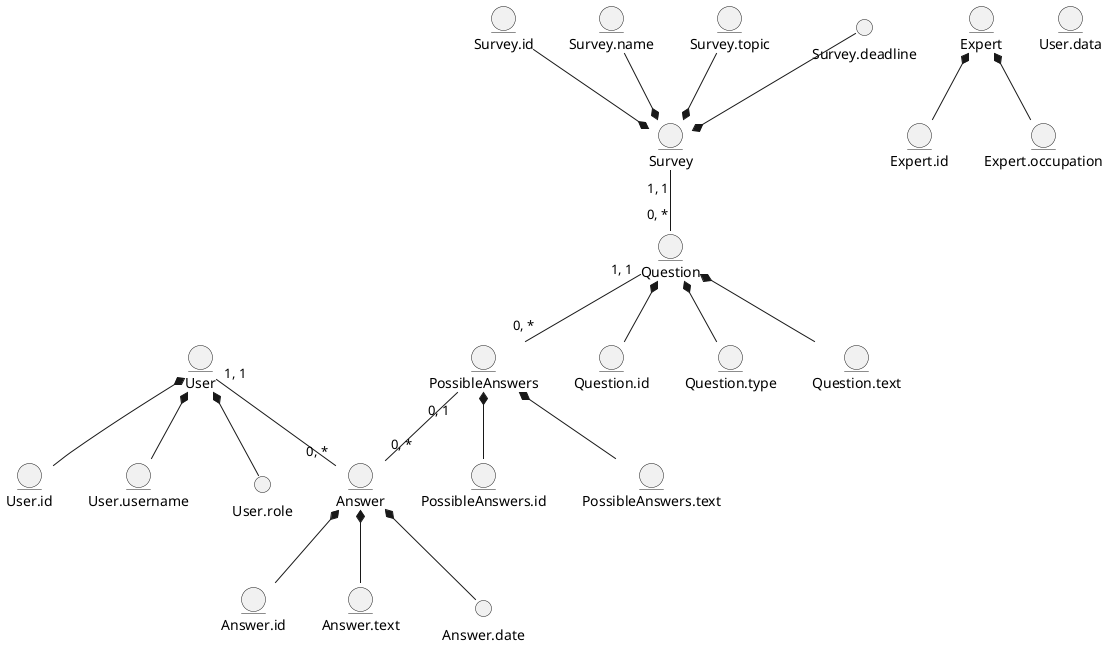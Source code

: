 @startuml
entity User
  entity User.id
  entity User.username
  entity User.data

  entity Expert
  entity Expert.id
  entity Expert.occupation


  entity Survey
  entity Survey.id
  entity Survey.name
  entity Survey.topic

  entity Question
  entity Question.id
  entity Question.type
  entity Question.text

  entity Answer
  entity Answer.id
  entity Answer.text

  entity PossibleAnswers
  entity PossibleAnswers.id
  entity PossibleAnswers.text



  User.id -u-* User
  User.username -u-* User
  User.role -u-* User

  Expert.id -u-* Expert
  Expert.occupation -u-* Expert


  Question "0, *" -u- "1, 1" Survey
  Answer "0, *" -u- "0, 1" PossibleAnswers
  Answer "0, *" -u- "1, 1" User
  PossibleAnswers "0, *" -u- "1, 1" Question


  Survey.id -d-* Survey
  Survey.name -d-* Survey
  Survey.topic -d-* Survey
  Survey.deadline -d-* Survey

  Question.id -u-* Question
  Question.type -u-* Question
  Question.text -u-* Question

  Answer.id -u-* Answer
  Answer.date -u-* Answer
  Answer.text -u-* Answer

  PossibleAnswers.id -u-* PossibleAnswers
  PossibleAnswers.text -u-* PossibleAnswers
@enduml